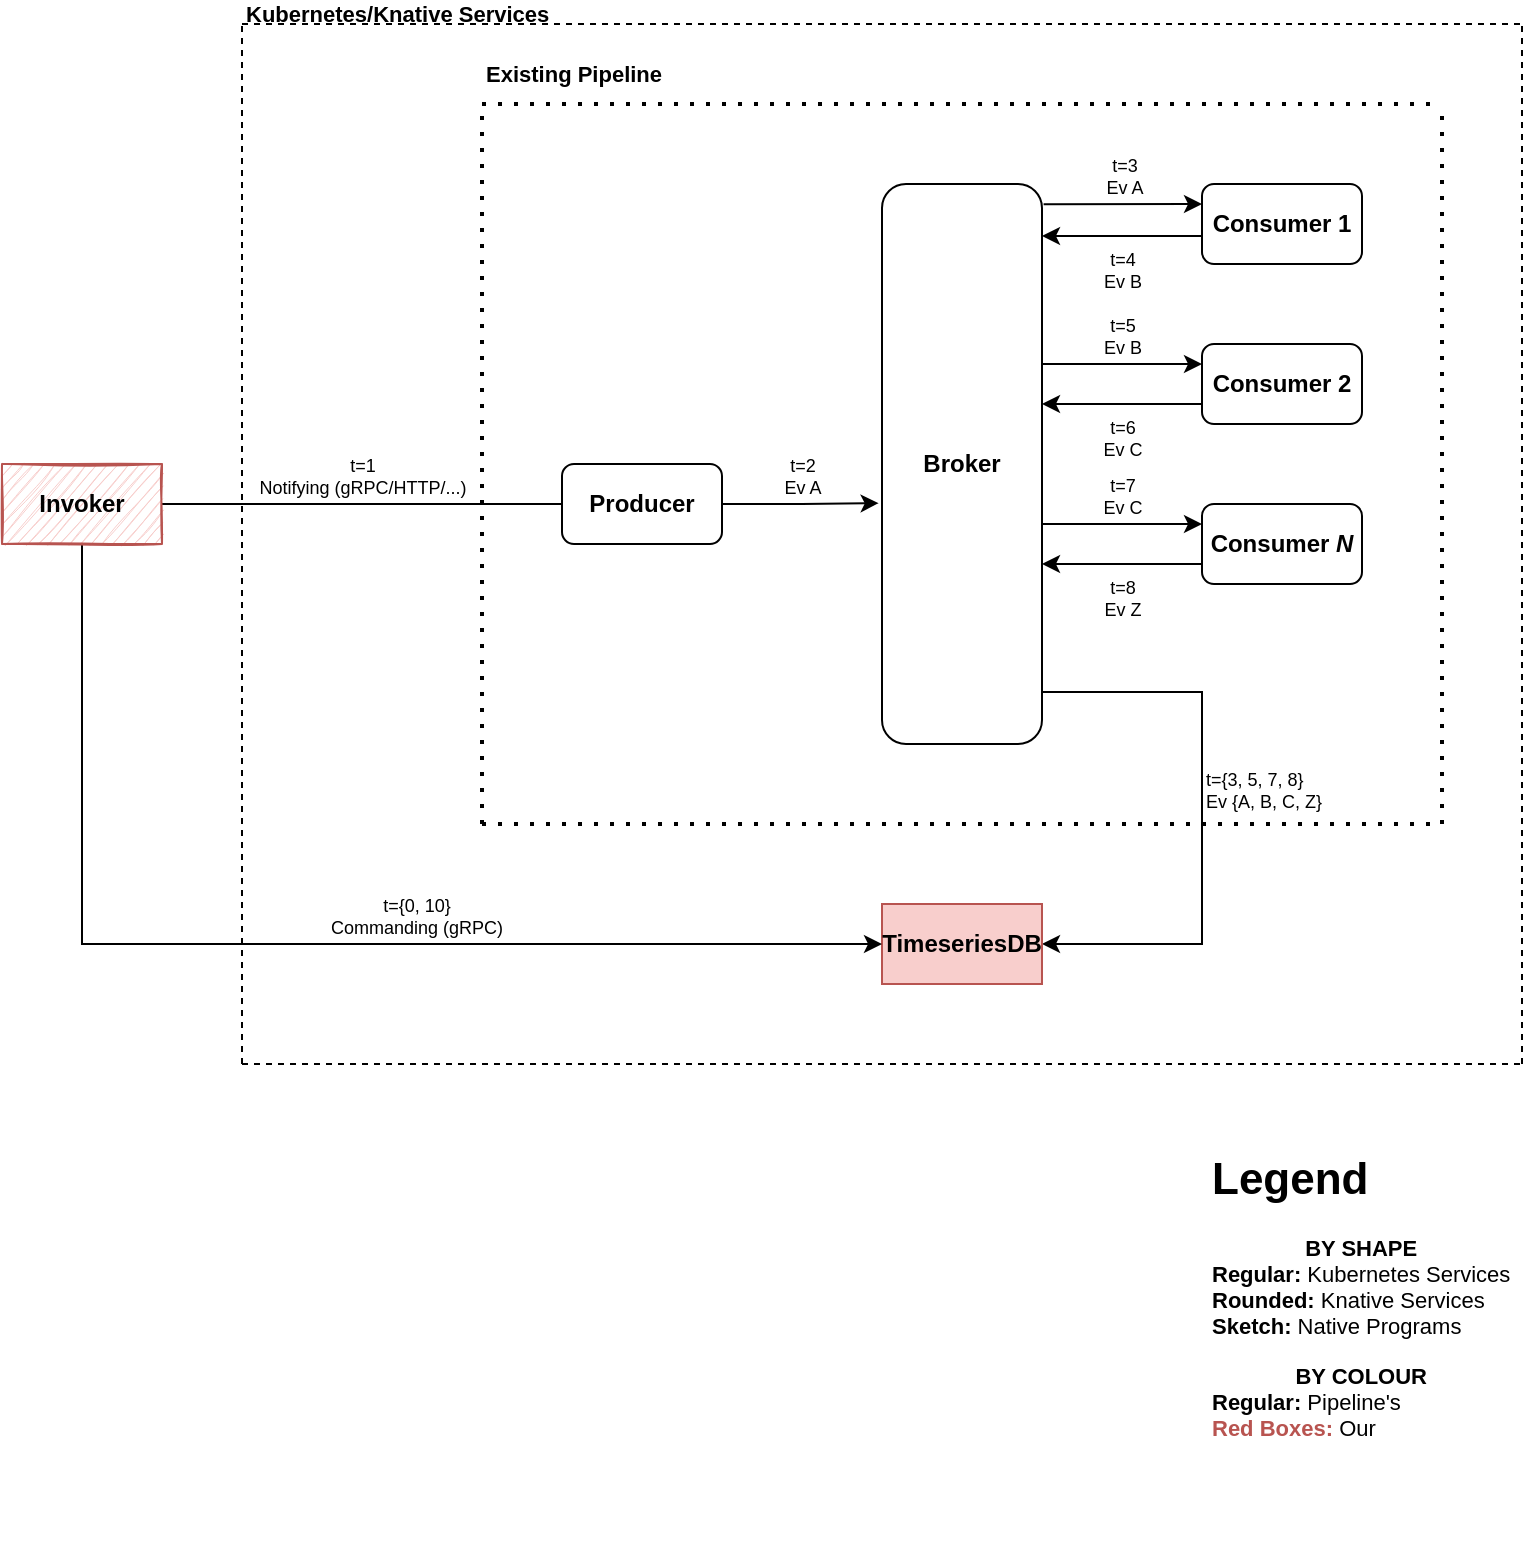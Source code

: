 <mxfile version="14.6.13" type="device" pages="3"><diagram id="E__N0R6ienM9P16DVWks" name="Page-1"><mxGraphModel dx="1185" dy="703" grid="1" gridSize="10" guides="1" tooltips="1" connect="1" arrows="1" fold="1" page="1" pageScale="1" pageWidth="827" pageHeight="1169" math="0" shadow="0"><root><mxCell id="0"/><mxCell id="1" parent="0"/><mxCell id="e6IaM0ogPspAT3b9ARIf-6" value="" style="endArrow=none;dashed=1;html=1;entryX=0;entryY=1;entryDx=0;entryDy=0;" parent="1" edge="1" target="e6IaM0ogPspAT3b9ARIf-10"><mxGeometry width="50" height="50" relative="1" as="geometry"><mxPoint x="160" y="600" as="sourcePoint"/><mxPoint x="160" y="100" as="targetPoint"/></mxGeometry></mxCell><mxCell id="EA_w431vkTqpS7INx2lb-27" value="t=2&lt;br style=&quot;font-size: 9px&quot;&gt;Ev A" style="edgeStyle=orthogonalEdgeStyle;rounded=0;jumpSize=0;orthogonalLoop=1;jettySize=auto;html=1;startArrow=none;startFill=0;endArrow=classic;endFill=1;verticalAlign=bottom;fontSize=9;exitX=1;exitY=0.5;exitDx=0;exitDy=0;entryX=-0.021;entryY=0.57;entryDx=0;entryDy=0;entryPerimeter=0;" parent="1" source="e6IaM0ogPspAT3b9ARIf-11" target="EA_w431vkTqpS7INx2lb-3" edge="1"><mxGeometry relative="1" as="geometry"><mxPoint x="450" y="360" as="sourcePoint"/><mxPoint x="420" y="260" as="targetPoint"/></mxGeometry></mxCell><mxCell id="EA_w431vkTqpS7INx2lb-3" value="Broker" style="rounded=1;whiteSpace=wrap;html=1;fontStyle=1" parent="1" vertex="1"><mxGeometry x="480" y="160" width="80" height="280" as="geometry"/></mxCell><mxCell id="EA_w431vkTqpS7INx2lb-19" value="t=3&lt;br style=&quot;font-size: 9px&quot;&gt;Ev A" style="rounded=0;orthogonalLoop=1;jettySize=auto;html=1;startArrow=classic;startFill=1;endArrow=none;endFill=0;verticalAlign=bottom;fontSize=9;exitX=0;exitY=0.25;exitDx=0;exitDy=0;entryX=1.01;entryY=0.036;entryDx=0;entryDy=0;entryPerimeter=0;" parent="1" source="EA_w431vkTqpS7INx2lb-5" target="EA_w431vkTqpS7INx2lb-3" edge="1"><mxGeometry relative="1" as="geometry"><mxPoint x="630" y="169" as="sourcePoint"/><mxPoint x="570" y="169" as="targetPoint"/></mxGeometry></mxCell><mxCell id="EA_w431vkTqpS7INx2lb-20" value="t=4&lt;br style=&quot;font-size: 9px&quot;&gt;Ev B" style="rounded=0;orthogonalLoop=1;jettySize=auto;html=1;exitX=0;exitY=0.65;exitDx=0;exitDy=0;startArrow=none;startFill=0;endArrow=classic;endFill=1;jumpSize=0;verticalAlign=top;fontSize=9;exitPerimeter=0;" parent="1" source="EA_w431vkTqpS7INx2lb-5" edge="1"><mxGeometry relative="1" as="geometry"><mxPoint x="560" y="186" as="targetPoint"/></mxGeometry></mxCell><mxCell id="EA_w431vkTqpS7INx2lb-5" value="Consumer 1" style="rounded=1;whiteSpace=wrap;html=1;fontStyle=1" parent="1" vertex="1"><mxGeometry x="640" y="160" width="80" height="40" as="geometry"/></mxCell><mxCell id="EA_w431vkTqpS7INx2lb-22" value="t=5&lt;br style=&quot;font-size: 9px&quot;&gt;Ev B" style="edgeStyle=orthogonalEdgeStyle;rounded=0;jumpSize=0;orthogonalLoop=1;jettySize=auto;html=1;exitX=0;exitY=0.25;exitDx=0;exitDy=0;startArrow=classic;startFill=1;endArrow=none;endFill=0;verticalAlign=bottom;fontSize=9;" parent="1" source="EA_w431vkTqpS7INx2lb-6" edge="1"><mxGeometry relative="1" as="geometry"><mxPoint x="560" y="250" as="targetPoint"/></mxGeometry></mxCell><mxCell id="EA_w431vkTqpS7INx2lb-23" value="t=6&lt;br style=&quot;font-size: 9px&quot;&gt;Ev C" style="edgeStyle=orthogonalEdgeStyle;rounded=0;jumpSize=0;orthogonalLoop=1;jettySize=auto;html=1;exitX=0;exitY=0.75;exitDx=0;exitDy=0;startArrow=none;startFill=0;endArrow=classic;endFill=1;verticalAlign=top;fontSize=9;" parent="1" source="EA_w431vkTqpS7INx2lb-6" edge="1"><mxGeometry relative="1" as="geometry"><mxPoint x="560" y="270" as="targetPoint"/></mxGeometry></mxCell><mxCell id="EA_w431vkTqpS7INx2lb-6" value="Consumer 2" style="rounded=1;whiteSpace=wrap;html=1;fontStyle=1" parent="1" vertex="1"><mxGeometry x="640" y="240" width="80" height="40" as="geometry"/></mxCell><mxCell id="EA_w431vkTqpS7INx2lb-25" value="t=7&lt;br style=&quot;font-size: 9px&quot;&gt;Ev C" style="edgeStyle=orthogonalEdgeStyle;rounded=0;jumpSize=0;orthogonalLoop=1;jettySize=auto;html=1;exitX=0;exitY=0.25;exitDx=0;exitDy=0;entryX=1;entryY=0.607;entryDx=0;entryDy=0;entryPerimeter=0;startArrow=classic;startFill=1;endArrow=none;endFill=0;verticalAlign=bottom;fontSize=9;" parent="1" source="EA_w431vkTqpS7INx2lb-7" target="EA_w431vkTqpS7INx2lb-3" edge="1"><mxGeometry relative="1" as="geometry"/></mxCell><mxCell id="EA_w431vkTqpS7INx2lb-26" value="t=8&lt;br style=&quot;font-size: 9px&quot;&gt;Ev Z" style="edgeStyle=orthogonalEdgeStyle;rounded=0;jumpSize=0;orthogonalLoop=1;jettySize=auto;html=1;exitX=0;exitY=0.75;exitDx=0;exitDy=0;startArrow=none;startFill=0;endArrow=classic;endFill=1;verticalAlign=top;fontSize=9;" parent="1" source="EA_w431vkTqpS7INx2lb-7" edge="1"><mxGeometry relative="1" as="geometry"><mxPoint x="560" y="350" as="targetPoint"/></mxGeometry></mxCell><mxCell id="EA_w431vkTqpS7INx2lb-7" value="Consumer &lt;i&gt;N&lt;/i&gt;" style="rounded=1;whiteSpace=wrap;html=1;fontStyle=1" parent="1" vertex="1"><mxGeometry x="640" y="320" width="80" height="40" as="geometry"/></mxCell><mxCell id="EA_w431vkTqpS7INx2lb-29" value="t={3, 5, 7, 8}&lt;br&gt;Ev {A, B, C, Z}" style="edgeStyle=orthogonalEdgeStyle;rounded=0;jumpSize=0;orthogonalLoop=1;jettySize=auto;html=1;exitX=1;exitY=0.5;exitDx=0;exitDy=0;entryX=1;entryY=0.906;entryDx=0;entryDy=0;entryPerimeter=0;fontSize=9;startArrow=classic;startFill=1;endArrow=none;endFill=0;verticalAlign=bottom;align=left;" parent="1" source="e6IaM0ogPspAT3b9ARIf-1" target="EA_w431vkTqpS7INx2lb-3" edge="1"><mxGeometry relative="1" as="geometry"><mxPoint x="640" y="450" as="sourcePoint"/><Array as="points"><mxPoint x="640" y="540"/><mxPoint x="640" y="414"/><mxPoint x="560" y="414"/></Array></mxGeometry></mxCell><mxCell id="EA_w431vkTqpS7INx2lb-17" value="t=1&lt;br style=&quot;font-size: 9px&quot;&gt;Notifying (gRPC/HTTP/...)" style="edgeStyle=orthogonalEdgeStyle;rounded=0;orthogonalLoop=1;jettySize=auto;html=1;verticalAlign=bottom;fontSize=9;exitX=1;exitY=0.5;exitDx=0;exitDy=0;" parent="1" source="e6IaM0ogPspAT3b9ARIf-2" edge="1"><mxGeometry x="-0.167" relative="1" as="geometry"><mxPoint as="offset"/><mxPoint x="160" y="320" as="sourcePoint"/><mxPoint x="360" y="320" as="targetPoint"/></mxGeometry></mxCell><mxCell id="EA_w431vkTqpS7INx2lb-31" value="" style="endArrow=none;dashed=1;html=1;dashPattern=1 3;strokeWidth=2;fontSize=9;verticalAlign=bottom;" parent="1" edge="1"><mxGeometry width="50" height="50" relative="1" as="geometry"><mxPoint x="280" y="480" as="sourcePoint"/><mxPoint x="280" y="120" as="targetPoint"/></mxGeometry></mxCell><mxCell id="EA_w431vkTqpS7INx2lb-33" value="" style="endArrow=none;dashed=1;html=1;dashPattern=1 3;strokeWidth=2;fontSize=9;verticalAlign=bottom;" parent="1" edge="1"><mxGeometry width="50" height="50" relative="1" as="geometry"><mxPoint x="280" y="120" as="sourcePoint"/><mxPoint x="760" y="120" as="targetPoint"/></mxGeometry></mxCell><mxCell id="EA_w431vkTqpS7INx2lb-34" value="" style="endArrow=none;dashed=1;html=1;dashPattern=1 3;strokeWidth=2;fontSize=9;verticalAlign=bottom;" parent="1" edge="1"><mxGeometry width="50" height="50" relative="1" as="geometry"><mxPoint x="760" y="480" as="sourcePoint"/><mxPoint x="760" y="120" as="targetPoint"/></mxGeometry></mxCell><mxCell id="EA_w431vkTqpS7INx2lb-35" value="" style="endArrow=none;dashed=1;html=1;dashPattern=1 3;strokeWidth=2;fontSize=9;verticalAlign=bottom;" parent="1" edge="1"><mxGeometry width="50" height="50" relative="1" as="geometry"><mxPoint x="280" y="480" as="sourcePoint"/><mxPoint x="760" y="480" as="targetPoint"/></mxGeometry></mxCell><mxCell id="EA_w431vkTqpS7INx2lb-36" value="Existing Pipeline" style="text;html=1;strokeColor=none;fillColor=none;align=left;verticalAlign=middle;whiteSpace=wrap;rounded=0;fontSize=11;fontStyle=1" parent="1" vertex="1"><mxGeometry x="280" y="100" width="100" height="10" as="geometry"/></mxCell><mxCell id="EA_w431vkTqpS7INx2lb-37" value="&lt;h1&gt;Legend&lt;/h1&gt;&lt;div&gt;&lt;div style=&quot;text-align: center&quot;&gt;&lt;b&gt;BY SHAPE&lt;/b&gt;&lt;/div&gt;&lt;b&gt;Regular:&lt;/b&gt;&lt;span&gt;&amp;nbsp;Kubernetes Services&lt;/span&gt;&lt;/div&gt;&lt;div&gt;&lt;b&gt;Rounded:&amp;nbsp;&lt;/b&gt;&lt;span&gt;Knative Services&lt;/span&gt;&lt;/div&gt;&lt;div&gt;&lt;span&gt;&lt;b&gt;Sketch: &lt;/b&gt;Native Programs&lt;/span&gt;&lt;/div&gt;&lt;p&gt;&lt;/p&gt;&lt;div style=&quot;text-align: center&quot;&gt;&lt;b&gt;BY COLOUR&lt;/b&gt;&lt;/div&gt;&lt;span&gt;&lt;b&gt;Regular:&lt;/b&gt;&amp;nbsp;Pipeline's&lt;br&gt;&lt;font color=&quot;#b85450&quot; style=&quot;font-weight: bold&quot;&gt;Red Boxes:&lt;/font&gt; &lt;/span&gt;&lt;span&gt;Our&lt;br&gt;&lt;/span&gt;&lt;p&gt;&lt;/p&gt;" style="text;html=1;strokeColor=none;fillColor=none;spacing=5;spacingTop=-20;whiteSpace=wrap;overflow=hidden;rounded=0;fontSize=11;" parent="1" vertex="1"><mxGeometry x="640" y="640" width="160" height="200" as="geometry"/></mxCell><mxCell id="e6IaM0ogPspAT3b9ARIf-1" value="&lt;b&gt;TimeseriesDB&lt;/b&gt;" style="rounded=0;whiteSpace=wrap;html=1;align=center;fillColor=#f8cecc;strokeColor=#b85450;" parent="1" vertex="1"><mxGeometry x="480" y="520" width="80" height="40" as="geometry"/></mxCell><mxCell id="e6IaM0ogPspAT3b9ARIf-5" value="t={0, 10}&lt;br style=&quot;font-size: 9px&quot;&gt;Commanding (gRPC)" style="edgeStyle=orthogonalEdgeStyle;rounded=0;orthogonalLoop=1;jettySize=auto;html=1;exitX=0.5;exitY=1;exitDx=0;exitDy=0;entryX=0;entryY=0.5;entryDx=0;entryDy=0;fontSize=9;verticalAlign=bottom;" parent="1" source="e6IaM0ogPspAT3b9ARIf-2" target="e6IaM0ogPspAT3b9ARIf-1" edge="1"><mxGeometry x="0.222" relative="1" as="geometry"><mxPoint as="offset"/></mxGeometry></mxCell><mxCell id="e6IaM0ogPspAT3b9ARIf-2" value="Invoker" style="rounded=0;whiteSpace=wrap;html=1;align=center;fontStyle=1;glass=0;shadow=0;sketch=1;fillColor=#f8cecc;strokeColor=#b85450;" parent="1" vertex="1"><mxGeometry x="40" y="300" width="80" height="40" as="geometry"/></mxCell><mxCell id="e6IaM0ogPspAT3b9ARIf-7" value="" style="endArrow=none;dashed=1;html=1;" parent="1" edge="1"><mxGeometry width="50" height="50" relative="1" as="geometry"><mxPoint x="800" y="600" as="sourcePoint"/><mxPoint x="800" y="80" as="targetPoint"/></mxGeometry></mxCell><mxCell id="e6IaM0ogPspAT3b9ARIf-8" value="" style="endArrow=none;dashed=1;html=1;" parent="1" edge="1"><mxGeometry width="50" height="50" relative="1" as="geometry"><mxPoint x="160" y="600" as="sourcePoint"/><mxPoint x="800" y="600" as="targetPoint"/></mxGeometry></mxCell><mxCell id="e6IaM0ogPspAT3b9ARIf-9" value="" style="endArrow=none;dashed=1;html=1;" parent="1" edge="1"><mxGeometry width="50" height="50" relative="1" as="geometry"><mxPoint x="160" y="80" as="sourcePoint"/><mxPoint x="800" y="80" as="targetPoint"/></mxGeometry></mxCell><mxCell id="e6IaM0ogPspAT3b9ARIf-10" value="Kubernetes/Knative Services" style="text;html=1;strokeColor=none;fillColor=none;align=left;verticalAlign=middle;whiteSpace=wrap;rounded=0;fontSize=11;fontStyle=1" parent="1" vertex="1"><mxGeometry x="160" y="70" width="160" height="10" as="geometry"/></mxCell><mxCell id="e6IaM0ogPspAT3b9ARIf-11" value="Producer" style="rounded=1;whiteSpace=wrap;html=1;fontSize=12;align=center;fontStyle=1" parent="1" vertex="1"><mxGeometry x="320" y="300" width="80" height="40" as="geometry"/></mxCell></root></mxGraphModel></diagram><diagram id="omivcZwPitYxsD646dKS" name="Page-2"><mxGraphModel dx="1422" dy="843" grid="1" gridSize="10" guides="1" tooltips="1" connect="1" arrows="1" fold="1" page="1" pageScale="1" pageWidth="827" pageHeight="1169" math="0" shadow="0"><root><mxCell id="26yzafHxOCo9Kw9kHR_u-0"/><mxCell id="26yzafHxOCo9Kw9kHR_u-1" parent="26yzafHxOCo9Kw9kHR_u-0"/><mxCell id="26yzafHxOCo9Kw9kHR_u-5" value="" style="edgeStyle=none;rounded=0;orthogonalLoop=1;jettySize=auto;html=1;align=left;" edge="1" parent="26yzafHxOCo9Kw9kHR_u-1" source="26yzafHxOCo9Kw9kHR_u-2" target="26yzafHxOCo9Kw9kHR_u-3"><mxGeometry relative="1" as="geometry"/></mxCell><mxCell id="26yzafHxOCo9Kw9kHR_u-29" style="edgeStyle=none;rounded=0;orthogonalLoop=1;jettySize=auto;html=1;exitX=1;exitY=0;exitDx=0;exitDy=0;align=left;" edge="1" parent="26yzafHxOCo9Kw9kHR_u-1" source="26yzafHxOCo9Kw9kHR_u-2" target="26yzafHxOCo9Kw9kHR_u-28"><mxGeometry relative="1" as="geometry"/></mxCell><mxCell id="26yzafHxOCo9Kw9kHR_u-2" value="" style="rounded=0;whiteSpace=wrap;html=1;shadow=0;glass=0;sketch=1;strokeColor=#000000;fillColor=#ffffff;" vertex="1" parent="26yzafHxOCo9Kw9kHR_u-1"><mxGeometry x="120" y="240" width="80" height="40" as="geometry"/></mxCell><mxCell id="26yzafHxOCo9Kw9kHR_u-6" value="" style="edgeStyle=none;rounded=0;orthogonalLoop=1;jettySize=auto;html=1;align=left;" edge="1" parent="26yzafHxOCo9Kw9kHR_u-1" source="26yzafHxOCo9Kw9kHR_u-3" target="26yzafHxOCo9Kw9kHR_u-4"><mxGeometry relative="1" as="geometry"/></mxCell><mxCell id="26yzafHxOCo9Kw9kHR_u-32" style="edgeStyle=none;rounded=0;orthogonalLoop=1;jettySize=auto;html=1;exitX=1;exitY=0;exitDx=0;exitDy=0;align=left;" edge="1" parent="26yzafHxOCo9Kw9kHR_u-1" source="26yzafHxOCo9Kw9kHR_u-3" target="26yzafHxOCo9Kw9kHR_u-30"><mxGeometry relative="1" as="geometry"/></mxCell><mxCell id="26yzafHxOCo9Kw9kHR_u-3" value="" style="rounded=0;whiteSpace=wrap;html=1;shadow=0;glass=0;sketch=1;strokeColor=#000000;fillColor=#ffffff;" vertex="1" parent="26yzafHxOCo9Kw9kHR_u-1"><mxGeometry x="280" y="240" width="80" height="40" as="geometry"/></mxCell><mxCell id="26yzafHxOCo9Kw9kHR_u-33" style="edgeStyle=none;rounded=0;orthogonalLoop=1;jettySize=auto;html=1;exitX=1;exitY=0;exitDx=0;exitDy=0;align=left;" edge="1" parent="26yzafHxOCo9Kw9kHR_u-1" source="26yzafHxOCo9Kw9kHR_u-4" target="26yzafHxOCo9Kw9kHR_u-31"><mxGeometry relative="1" as="geometry"/></mxCell><mxCell id="26yzafHxOCo9Kw9kHR_u-4" value="" style="rounded=0;whiteSpace=wrap;html=1;shadow=0;glass=0;sketch=1;strokeColor=#000000;fillColor=#ffffff;" vertex="1" parent="26yzafHxOCo9Kw9kHR_u-1"><mxGeometry x="440" y="240" width="80" height="40" as="geometry"/></mxCell><mxCell id="26yzafHxOCo9Kw9kHR_u-9" style="edgeStyle=none;rounded=0;orthogonalLoop=1;jettySize=auto;html=1;exitX=1;exitY=0.5;exitDx=0;exitDy=0;entryX=0;entryY=0.5;entryDx=0;entryDy=0;align=left;" edge="1" parent="26yzafHxOCo9Kw9kHR_u-1" source="26yzafHxOCo9Kw9kHR_u-7" target="26yzafHxOCo9Kw9kHR_u-8"><mxGeometry relative="1" as="geometry"/></mxCell><mxCell id="26yzafHxOCo9Kw9kHR_u-11" style="edgeStyle=none;rounded=0;orthogonalLoop=1;jettySize=auto;html=1;exitX=1;exitY=0.5;exitDx=0;exitDy=0;entryX=0;entryY=0.5;entryDx=0;entryDy=0;align=left;" edge="1" parent="26yzafHxOCo9Kw9kHR_u-1" source="26yzafHxOCo9Kw9kHR_u-7" target="26yzafHxOCo9Kw9kHR_u-10"><mxGeometry relative="1" as="geometry"/></mxCell><mxCell id="26yzafHxOCo9Kw9kHR_u-35" style="edgeStyle=none;rounded=0;orthogonalLoop=1;jettySize=auto;html=1;exitX=1;exitY=0;exitDx=0;exitDy=0;align=left;" edge="1" parent="26yzafHxOCo9Kw9kHR_u-1" source="26yzafHxOCo9Kw9kHR_u-7" target="26yzafHxOCo9Kw9kHR_u-34"><mxGeometry relative="1" as="geometry"/></mxCell><mxCell id="26yzafHxOCo9Kw9kHR_u-7" value="" style="rounded=0;whiteSpace=wrap;html=1;shadow=0;glass=0;sketch=1;strokeColor=#000000;fillColor=#ffffff;" vertex="1" parent="26yzafHxOCo9Kw9kHR_u-1"><mxGeometry x="120" y="480" width="80" height="40" as="geometry"/></mxCell><mxCell id="26yzafHxOCo9Kw9kHR_u-13" style="edgeStyle=none;rounded=0;orthogonalLoop=1;jettySize=auto;html=1;exitX=1;exitY=0.5;exitDx=0;exitDy=0;entryX=0;entryY=0.5;entryDx=0;entryDy=0;align=left;" edge="1" parent="26yzafHxOCo9Kw9kHR_u-1" source="26yzafHxOCo9Kw9kHR_u-8" target="26yzafHxOCo9Kw9kHR_u-12"><mxGeometry relative="1" as="geometry"/></mxCell><mxCell id="26yzafHxOCo9Kw9kHR_u-37" style="edgeStyle=none;rounded=0;orthogonalLoop=1;jettySize=auto;html=1;exitX=1;exitY=0;exitDx=0;exitDy=0;align=left;" edge="1" parent="26yzafHxOCo9Kw9kHR_u-1" source="26yzafHxOCo9Kw9kHR_u-8" target="26yzafHxOCo9Kw9kHR_u-36"><mxGeometry relative="1" as="geometry"/></mxCell><mxCell id="26yzafHxOCo9Kw9kHR_u-8" value="" style="rounded=0;whiteSpace=wrap;html=1;shadow=0;glass=0;sketch=1;strokeColor=#000000;fillColor=#ffffff;" vertex="1" parent="26yzafHxOCo9Kw9kHR_u-1"><mxGeometry x="280" y="400" width="80" height="40" as="geometry"/></mxCell><mxCell id="26yzafHxOCo9Kw9kHR_u-14" style="edgeStyle=none;rounded=0;orthogonalLoop=1;jettySize=auto;html=1;exitX=1;exitY=0.5;exitDx=0;exitDy=0;entryX=0;entryY=0.5;entryDx=0;entryDy=0;align=left;" edge="1" parent="26yzafHxOCo9Kw9kHR_u-1" source="26yzafHxOCo9Kw9kHR_u-10" target="26yzafHxOCo9Kw9kHR_u-12"><mxGeometry relative="1" as="geometry"/></mxCell><mxCell id="26yzafHxOCo9Kw9kHR_u-39" style="edgeStyle=none;rounded=0;orthogonalLoop=1;jettySize=auto;html=1;exitX=1;exitY=0;exitDx=0;exitDy=0;align=left;" edge="1" parent="26yzafHxOCo9Kw9kHR_u-1" source="26yzafHxOCo9Kw9kHR_u-10" target="26yzafHxOCo9Kw9kHR_u-38"><mxGeometry relative="1" as="geometry"/></mxCell><mxCell id="26yzafHxOCo9Kw9kHR_u-10" value="" style="rounded=0;whiteSpace=wrap;html=1;shadow=0;glass=0;sketch=1;strokeColor=#000000;fillColor=#ffffff;" vertex="1" parent="26yzafHxOCo9Kw9kHR_u-1"><mxGeometry x="280" y="560" width="80" height="40" as="geometry"/></mxCell><mxCell id="26yzafHxOCo9Kw9kHR_u-41" style="edgeStyle=none;rounded=0;orthogonalLoop=1;jettySize=auto;html=1;exitX=1;exitY=0;exitDx=0;exitDy=0;align=left;" edge="1" parent="26yzafHxOCo9Kw9kHR_u-1" source="26yzafHxOCo9Kw9kHR_u-12" target="26yzafHxOCo9Kw9kHR_u-40"><mxGeometry relative="1" as="geometry"/></mxCell><mxCell id="26yzafHxOCo9Kw9kHR_u-12" value="" style="rounded=0;whiteSpace=wrap;html=1;shadow=0;glass=0;sketch=1;strokeColor=#000000;fillColor=#ffffff;" vertex="1" parent="26yzafHxOCo9Kw9kHR_u-1"><mxGeometry x="440" y="480" width="80" height="40" as="geometry"/></mxCell><mxCell id="26yzafHxOCo9Kw9kHR_u-15" value="" style="endArrow=none;dashed=1;html=1;dashPattern=1 3;strokeWidth=2;align=left;" edge="1" parent="26yzafHxOCo9Kw9kHR_u-1"><mxGeometry width="50" height="50" relative="1" as="geometry"><mxPoint x="320" y="520" as="sourcePoint"/><mxPoint x="320" y="480" as="targetPoint"/></mxGeometry></mxCell><mxCell id="26yzafHxOCo9Kw9kHR_u-16" style="edgeStyle=none;rounded=0;orthogonalLoop=1;jettySize=auto;html=1;exitX=1;exitY=0.5;exitDx=0;exitDy=0;entryX=0;entryY=0.5;entryDx=0;entryDy=0;align=left;" edge="1" parent="26yzafHxOCo9Kw9kHR_u-1" source="26yzafHxOCo9Kw9kHR_u-18" target="26yzafHxOCo9Kw9kHR_u-20"><mxGeometry relative="1" as="geometry"/></mxCell><mxCell id="26yzafHxOCo9Kw9kHR_u-17" style="edgeStyle=none;rounded=0;orthogonalLoop=1;jettySize=auto;html=1;exitX=1;exitY=0.5;exitDx=0;exitDy=0;entryX=0;entryY=0.5;entryDx=0;entryDy=0;align=left;" edge="1" parent="26yzafHxOCo9Kw9kHR_u-1" source="26yzafHxOCo9Kw9kHR_u-18" target="26yzafHxOCo9Kw9kHR_u-22"><mxGeometry relative="1" as="geometry"/></mxCell><mxCell id="26yzafHxOCo9Kw9kHR_u-27" value="" style="edgeStyle=none;rounded=0;orthogonalLoop=1;jettySize=auto;html=1;align=left;" edge="1" parent="26yzafHxOCo9Kw9kHR_u-1" source="26yzafHxOCo9Kw9kHR_u-18" target="26yzafHxOCo9Kw9kHR_u-23"><mxGeometry relative="1" as="geometry"/></mxCell><mxCell id="26yzafHxOCo9Kw9kHR_u-45" style="edgeStyle=none;rounded=0;orthogonalLoop=1;jettySize=auto;html=1;exitX=1;exitY=0;exitDx=0;exitDy=0;align=left;" edge="1" parent="26yzafHxOCo9Kw9kHR_u-1" source="26yzafHxOCo9Kw9kHR_u-18" target="26yzafHxOCo9Kw9kHR_u-44"><mxGeometry relative="1" as="geometry"/></mxCell><mxCell id="26yzafHxOCo9Kw9kHR_u-18" value="" style="rounded=0;whiteSpace=wrap;html=1;shadow=0;glass=0;sketch=1;strokeColor=#000000;fillColor=#ffffff;" vertex="1" parent="26yzafHxOCo9Kw9kHR_u-1"><mxGeometry x="280" y="880" width="80" height="40" as="geometry"/></mxCell><mxCell id="26yzafHxOCo9Kw9kHR_u-51" style="edgeStyle=none;rounded=0;orthogonalLoop=1;jettySize=auto;html=1;exitX=1;exitY=0;exitDx=0;exitDy=0;align=left;" edge="1" parent="26yzafHxOCo9Kw9kHR_u-1" source="26yzafHxOCo9Kw9kHR_u-20" target="26yzafHxOCo9Kw9kHR_u-46"><mxGeometry relative="1" as="geometry"/></mxCell><mxCell id="26yzafHxOCo9Kw9kHR_u-20" value="" style="rounded=0;whiteSpace=wrap;html=1;shadow=0;glass=0;sketch=1;strokeColor=#000000;fillColor=#ffffff;" vertex="1" parent="26yzafHxOCo9Kw9kHR_u-1"><mxGeometry x="440" y="800" width="80" height="40" as="geometry"/></mxCell><mxCell id="26yzafHxOCo9Kw9kHR_u-49" style="edgeStyle=none;rounded=0;orthogonalLoop=1;jettySize=auto;html=1;exitX=1;exitY=0;exitDx=0;exitDy=0;align=left;" edge="1" parent="26yzafHxOCo9Kw9kHR_u-1" source="26yzafHxOCo9Kw9kHR_u-22" target="26yzafHxOCo9Kw9kHR_u-48"><mxGeometry relative="1" as="geometry"/></mxCell><mxCell id="26yzafHxOCo9Kw9kHR_u-22" value="" style="rounded=0;whiteSpace=wrap;html=1;shadow=0;glass=0;sketch=1;strokeColor=#000000;fillColor=#ffffff;" vertex="1" parent="26yzafHxOCo9Kw9kHR_u-1"><mxGeometry x="440" y="960" width="80" height="40" as="geometry"/></mxCell><mxCell id="26yzafHxOCo9Kw9kHR_u-50" style="edgeStyle=none;rounded=0;orthogonalLoop=1;jettySize=auto;html=1;exitX=1;exitY=0;exitDx=0;exitDy=0;align=left;" edge="1" parent="26yzafHxOCo9Kw9kHR_u-1" source="26yzafHxOCo9Kw9kHR_u-23" target="26yzafHxOCo9Kw9kHR_u-47"><mxGeometry relative="1" as="geometry"/></mxCell><mxCell id="26yzafHxOCo9Kw9kHR_u-23" value="" style="rounded=0;whiteSpace=wrap;html=1;shadow=0;glass=0;sketch=1;strokeColor=#000000;fillColor=#ffffff;" vertex="1" parent="26yzafHxOCo9Kw9kHR_u-1"><mxGeometry x="440" y="880" width="80" height="40" as="geometry"/></mxCell><mxCell id="26yzafHxOCo9Kw9kHR_u-26" value="" style="edgeStyle=none;rounded=0;orthogonalLoop=1;jettySize=auto;html=1;align=left;" edge="1" parent="26yzafHxOCo9Kw9kHR_u-1" source="26yzafHxOCo9Kw9kHR_u-25" target="26yzafHxOCo9Kw9kHR_u-18"><mxGeometry relative="1" as="geometry"/></mxCell><mxCell id="26yzafHxOCo9Kw9kHR_u-43" style="edgeStyle=none;rounded=0;orthogonalLoop=1;jettySize=auto;html=1;exitX=1;exitY=0;exitDx=0;exitDy=0;align=left;" edge="1" parent="26yzafHxOCo9Kw9kHR_u-1" source="26yzafHxOCo9Kw9kHR_u-25" target="26yzafHxOCo9Kw9kHR_u-42"><mxGeometry relative="1" as="geometry"/></mxCell><mxCell id="26yzafHxOCo9Kw9kHR_u-25" value="" style="rounded=0;whiteSpace=wrap;html=1;shadow=0;glass=0;sketch=1;strokeColor=#000000;fillColor=#ffffff;" vertex="1" parent="26yzafHxOCo9Kw9kHR_u-1"><mxGeometry x="120" y="880" width="80" height="40" as="geometry"/></mxCell><mxCell id="26yzafHxOCo9Kw9kHR_u-28" value="" style="ellipse;shape=cloud;whiteSpace=wrap;html=1;rounded=1;shadow=0;glass=0;sketch=1;strokeColor=#000000;fillColor=#ffffff;" vertex="1" parent="26yzafHxOCo9Kw9kHR_u-1"><mxGeometry x="220" y="180" width="40" height="40" as="geometry"/></mxCell><mxCell id="26yzafHxOCo9Kw9kHR_u-30" value="" style="ellipse;shape=cloud;whiteSpace=wrap;html=1;rounded=1;shadow=0;glass=0;sketch=1;strokeColor=#000000;fillColor=#ffffff;" vertex="1" parent="26yzafHxOCo9Kw9kHR_u-1"><mxGeometry x="380" y="180" width="40" height="40" as="geometry"/></mxCell><mxCell id="26yzafHxOCo9Kw9kHR_u-31" value="" style="ellipse;shape=cloud;whiteSpace=wrap;html=1;rounded=1;shadow=0;glass=0;sketch=1;strokeColor=#82b366;fillColor=#d5e8d4;" vertex="1" parent="26yzafHxOCo9Kw9kHR_u-1"><mxGeometry x="540" y="180" width="40" height="40" as="geometry"/></mxCell><mxCell id="26yzafHxOCo9Kw9kHR_u-34" value="" style="ellipse;shape=cloud;whiteSpace=wrap;html=1;rounded=1;shadow=0;glass=0;sketch=1;strokeColor=#000000;fillColor=#ffffff;" vertex="1" parent="26yzafHxOCo9Kw9kHR_u-1"><mxGeometry x="220" y="420" width="40" height="40" as="geometry"/></mxCell><mxCell id="26yzafHxOCo9Kw9kHR_u-36" value="" style="ellipse;shape=cloud;whiteSpace=wrap;html=1;rounded=1;shadow=0;glass=0;sketch=1;strokeColor=#000000;fillColor=#ffffff;" vertex="1" parent="26yzafHxOCo9Kw9kHR_u-1"><mxGeometry x="380" y="340" width="40" height="40" as="geometry"/></mxCell><mxCell id="26yzafHxOCo9Kw9kHR_u-38" value="" style="ellipse;shape=cloud;whiteSpace=wrap;html=1;rounded=1;shadow=0;glass=0;sketch=1;strokeColor=#000000;fillColor=#ffffff;" vertex="1" parent="26yzafHxOCo9Kw9kHR_u-1"><mxGeometry x="380" y="500" width="40" height="40" as="geometry"/></mxCell><mxCell id="26yzafHxOCo9Kw9kHR_u-40" value="" style="ellipse;shape=cloud;whiteSpace=wrap;html=1;rounded=1;shadow=0;glass=0;sketch=1;strokeColor=#82b366;fillColor=#d5e8d4;" vertex="1" parent="26yzafHxOCo9Kw9kHR_u-1"><mxGeometry x="540" y="420" width="40" height="40" as="geometry"/></mxCell><mxCell id="26yzafHxOCo9Kw9kHR_u-42" value="" style="ellipse;shape=cloud;whiteSpace=wrap;html=1;rounded=1;shadow=0;glass=0;sketch=1;strokeColor=#000000;fillColor=#ffffff;" vertex="1" parent="26yzafHxOCo9Kw9kHR_u-1"><mxGeometry x="220" y="820" width="40" height="40" as="geometry"/></mxCell><mxCell id="26yzafHxOCo9Kw9kHR_u-44" value="" style="ellipse;shape=cloud;whiteSpace=wrap;html=1;rounded=1;shadow=0;glass=0;sketch=1;strokeColor=#000000;fillColor=#ffffff;" vertex="1" parent="26yzafHxOCo9Kw9kHR_u-1"><mxGeometry x="380" y="820" width="40" height="40" as="geometry"/></mxCell><mxCell id="26yzafHxOCo9Kw9kHR_u-46" value="" style="ellipse;shape=cloud;whiteSpace=wrap;html=1;rounded=1;shadow=0;glass=0;sketch=1;strokeColor=#82b366;fillColor=#d5e8d4;" vertex="1" parent="26yzafHxOCo9Kw9kHR_u-1"><mxGeometry x="540" y="740" width="40" height="40" as="geometry"/></mxCell><mxCell id="26yzafHxOCo9Kw9kHR_u-47" value="" style="ellipse;shape=cloud;whiteSpace=wrap;html=1;rounded=1;shadow=0;glass=0;sketch=1;strokeColor=#82b366;fillColor=#d5e8d4;" vertex="1" parent="26yzafHxOCo9Kw9kHR_u-1"><mxGeometry x="540" y="820" width="40" height="40" as="geometry"/></mxCell><mxCell id="26yzafHxOCo9Kw9kHR_u-48" value="" style="ellipse;shape=cloud;whiteSpace=wrap;html=1;rounded=1;shadow=0;glass=0;sketch=1;strokeColor=#82b366;fillColor=#d5e8d4;" vertex="1" parent="26yzafHxOCo9Kw9kHR_u-1"><mxGeometry x="540" y="900" width="40" height="40" as="geometry"/></mxCell></root></mxGraphModel></diagram><diagram id="Ydcg2gg6tV4LMusp0ZnL" name="Page-3"><mxGraphModel dx="677" dy="401" grid="1" gridSize="10" guides="1" tooltips="1" connect="1" arrows="1" fold="1" page="1" pageScale="1" pageWidth="827" pageHeight="1169" math="0" shadow="0"><root><mxCell id="RB9YpRFemlOfmI2f97zB-0"/><mxCell id="RB9YpRFemlOfmI2f97zB-1" parent="RB9YpRFemlOfmI2f97zB-0"/><mxCell id="RB9YpRFemlOfmI2f97zB-5" style="edgeStyle=none;rounded=0;orthogonalLoop=1;jettySize=auto;html=1;exitX=1;exitY=0;exitDx=0;exitDy=0;align=left;" edge="1" parent="RB9YpRFemlOfmI2f97zB-1" source="RB9YpRFemlOfmI2f97zB-6" target="RB9YpRFemlOfmI2f97zB-17"><mxGeometry relative="1" as="geometry"/></mxCell><mxCell id="RB9YpRFemlOfmI2f97zB-6" value="" style="rounded=0;whiteSpace=wrap;html=1;shadow=0;glass=0;sketch=1;strokeColor=#000000;fillColor=#ffffff;" vertex="1" parent="RB9YpRFemlOfmI2f97zB-1"><mxGeometry x="440" y="800" width="80" height="40" as="geometry"/></mxCell><mxCell id="RB9YpRFemlOfmI2f97zB-14" style="edgeStyle=none;rounded=0;orthogonalLoop=1;jettySize=auto;html=1;exitX=1;exitY=0;exitDx=0;exitDy=0;align=left;" edge="1" parent="RB9YpRFemlOfmI2f97zB-1" source="RB9YpRFemlOfmI2f97zB-15" target="RB9YpRFemlOfmI2f97zB-16"><mxGeometry relative="1" as="geometry"/></mxCell><mxCell id="z7LMM83D-bOaII-8WhTV-0" value="" style="edgeStyle=none;rounded=0;orthogonalLoop=1;jettySize=auto;html=1;align=right;" edge="1" parent="RB9YpRFemlOfmI2f97zB-1" source="RB9YpRFemlOfmI2f97zB-15" target="RB9YpRFemlOfmI2f97zB-21"><mxGeometry relative="1" as="geometry"/></mxCell><mxCell id="RB9YpRFemlOfmI2f97zB-15" value="" style="rounded=0;whiteSpace=wrap;html=1;shadow=0;glass=0;sketch=1;strokeColor=#000000;fillColor=#ffffff;" vertex="1" parent="RB9YpRFemlOfmI2f97zB-1"><mxGeometry x="120" y="880" width="80" height="40" as="geometry"/></mxCell><mxCell id="RB9YpRFemlOfmI2f97zB-16" value="" style="ellipse;shape=cloud;whiteSpace=wrap;html=1;rounded=1;shadow=0;glass=0;sketch=1;strokeColor=#000000;fillColor=#ffffff;" vertex="1" parent="RB9YpRFemlOfmI2f97zB-1"><mxGeometry x="220" y="820" width="40" height="40" as="geometry"/></mxCell><mxCell id="RB9YpRFemlOfmI2f97zB-17" value="" style="ellipse;shape=cloud;whiteSpace=wrap;html=1;rounded=1;shadow=0;glass=0;sketch=1;strokeColor=#b85450;fillColor=#f8cecc;" vertex="1" parent="RB9YpRFemlOfmI2f97zB-1"><mxGeometry x="540" y="740" width="40" height="40" as="geometry"/></mxCell><mxCell id="RB9YpRFemlOfmI2f97zB-24" value="" style="edgeStyle=none;rounded=0;orthogonalLoop=1;jettySize=auto;html=1;align=left;dashed=1;" edge="1" parent="RB9YpRFemlOfmI2f97zB-1" source="RB9YpRFemlOfmI2f97zB-21" target="RB9YpRFemlOfmI2f97zB-22"><mxGeometry relative="1" as="geometry"/></mxCell><mxCell id="nS_ZDfi8Ve9scesZ073U-0" style="edgeStyle=none;rounded=0;orthogonalLoop=1;jettySize=auto;html=1;exitX=1;exitY=0;exitDx=0;exitDy=0;align=left;" edge="1" parent="RB9YpRFemlOfmI2f97zB-1" source="RB9YpRFemlOfmI2f97zB-21" target="RB9YpRFemlOfmI2f97zB-25"><mxGeometry relative="1" as="geometry"/></mxCell><mxCell id="z7LMM83D-bOaII-8WhTV-1" value="?" style="edgeStyle=orthogonalEdgeStyle;rounded=0;orthogonalLoop=1;jettySize=auto;html=1;exitX=1;exitY=0.5;exitDx=0;exitDy=0;entryX=0;entryY=0.5;entryDx=0;entryDy=0;align=center;dashed=1;fontStyle=1" edge="1" parent="RB9YpRFemlOfmI2f97zB-1" source="RB9YpRFemlOfmI2f97zB-21" target="RB9YpRFemlOfmI2f97zB-6"><mxGeometry x="-0.5" relative="1" as="geometry"><mxPoint as="offset"/></mxGeometry></mxCell><mxCell id="RB9YpRFemlOfmI2f97zB-21" value="" style="rounded=0;whiteSpace=wrap;html=1;shadow=0;glass=0;sketch=1;strokeColor=#000000;fillColor=#ffffff;" vertex="1" parent="RB9YpRFemlOfmI2f97zB-1"><mxGeometry x="280" y="880" width="80" height="40" as="geometry"/></mxCell><mxCell id="nS_ZDfi8Ve9scesZ073U-2" style="edgeStyle=none;rounded=0;orthogonalLoop=1;jettySize=auto;html=1;exitX=1;exitY=0;exitDx=0;exitDy=0;align=left;" edge="1" parent="RB9YpRFemlOfmI2f97zB-1" source="RB9YpRFemlOfmI2f97zB-22" target="nS_ZDfi8Ve9scesZ073U-1"><mxGeometry relative="1" as="geometry"/></mxCell><mxCell id="RB9YpRFemlOfmI2f97zB-22" value="" style="rounded=0;whiteSpace=wrap;html=1;shadow=0;glass=0;sketch=1;strokeColor=#000000;fillColor=#ffffff;" vertex="1" parent="RB9YpRFemlOfmI2f97zB-1"><mxGeometry x="440" y="880" width="80" height="40" as="geometry"/></mxCell><mxCell id="RB9YpRFemlOfmI2f97zB-25" value="" style="ellipse;shape=cloud;whiteSpace=wrap;html=1;rounded=1;shadow=0;glass=0;sketch=1;strokeColor=#000000;fillColor=#ffffff;" vertex="1" parent="RB9YpRFemlOfmI2f97zB-1"><mxGeometry x="380" y="820" width="40" height="40" as="geometry"/></mxCell><mxCell id="nS_ZDfi8Ve9scesZ073U-1" value="" style="ellipse;shape=cloud;whiteSpace=wrap;html=1;rounded=1;shadow=0;glass=0;sketch=1;strokeColor=#6c8ebf;fillColor=#dae8fc;" vertex="1" parent="RB9YpRFemlOfmI2f97zB-1"><mxGeometry x="540" y="820" width="40" height="40" as="geometry"/></mxCell></root></mxGraphModel></diagram></mxfile>